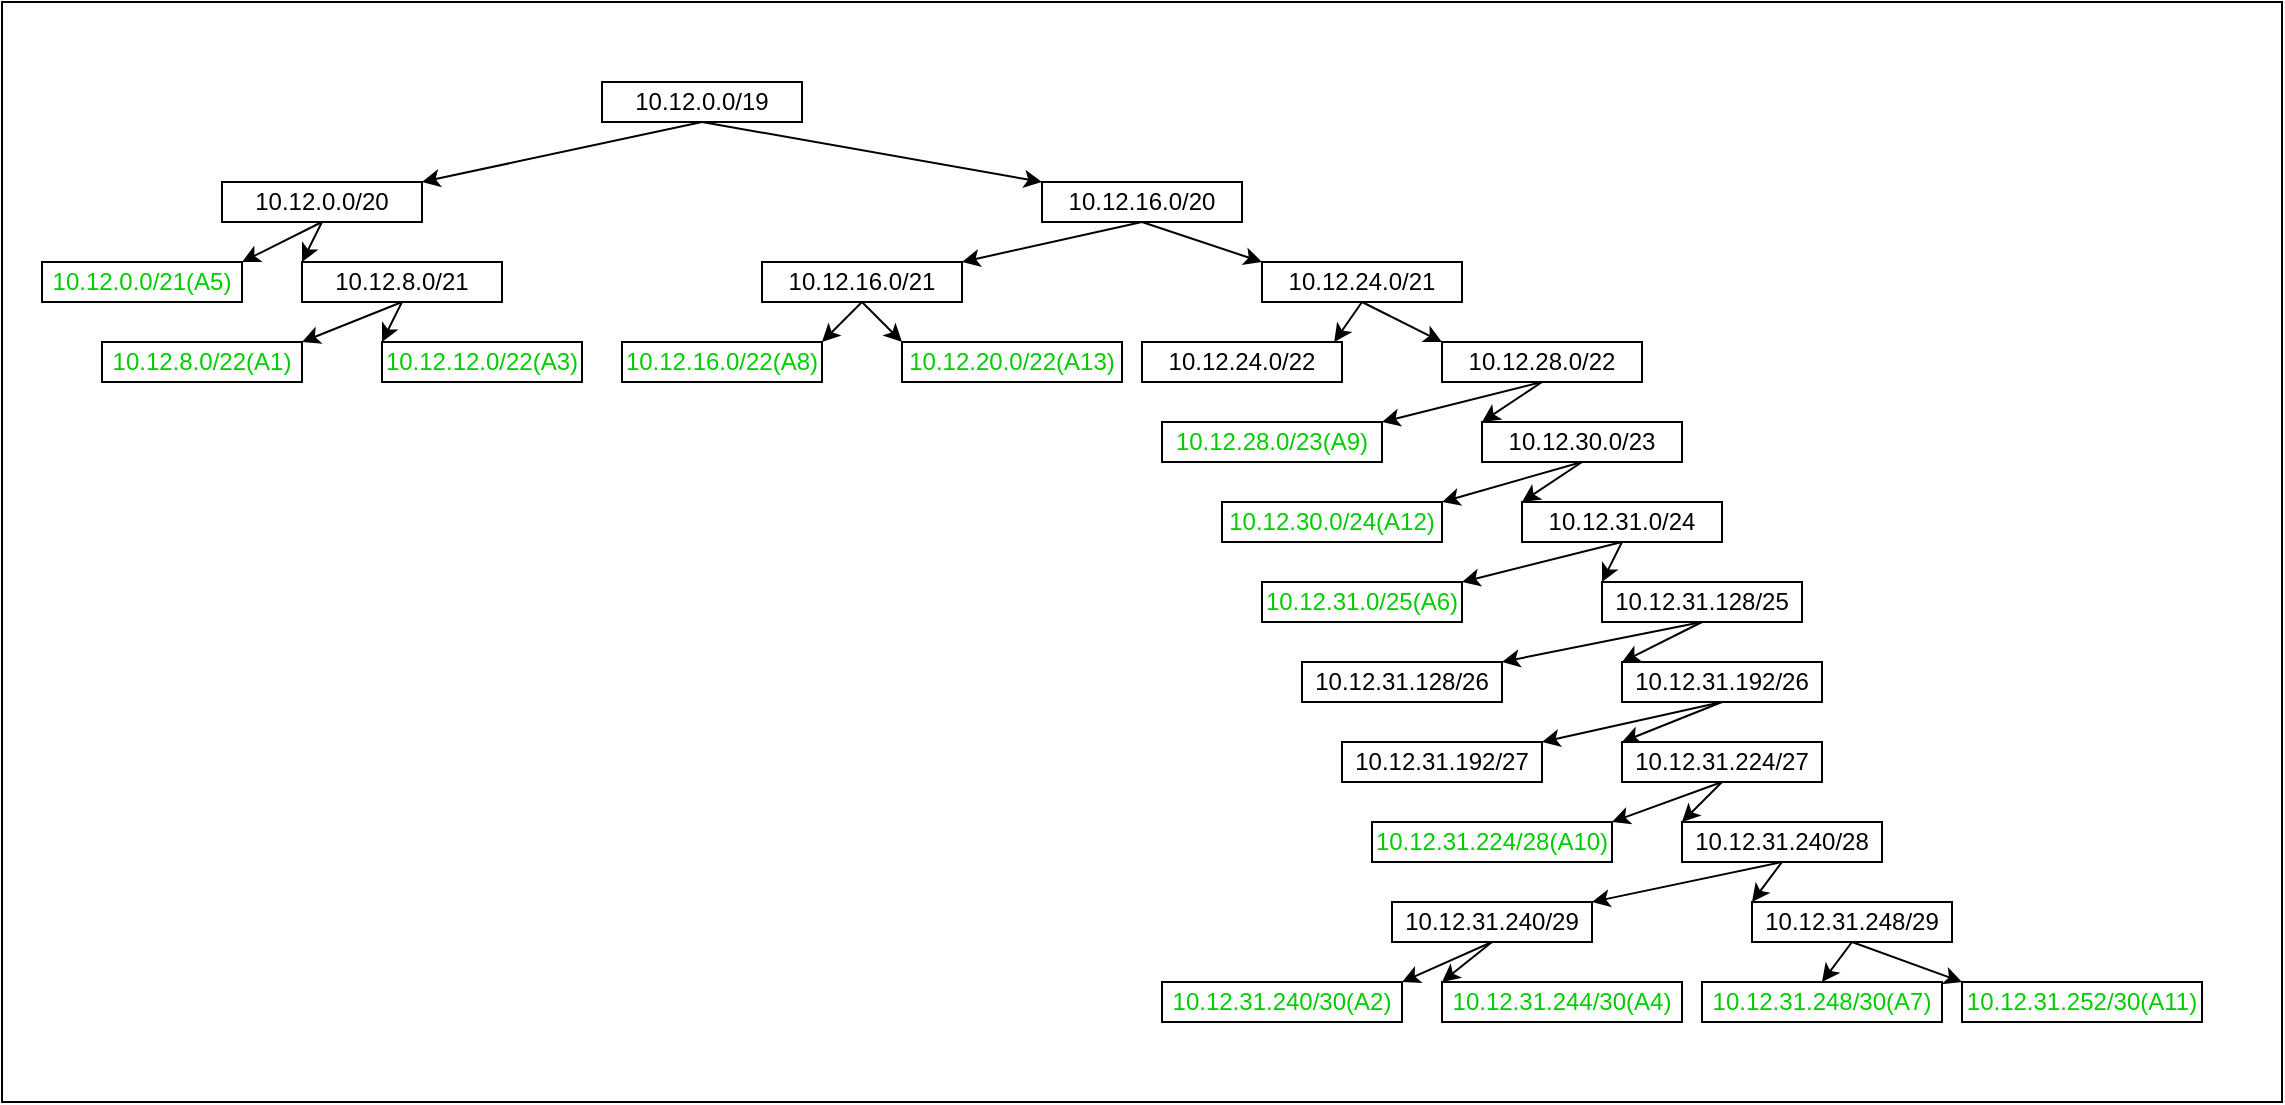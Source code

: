 <mxfile version="15.8.6" type="device"><diagram id="vecHaj3bSFuXBl83z9SX" name="Page-1"><mxGraphModel dx="1278" dy="556" grid="1" gridSize="10" guides="1" tooltips="1" connect="1" arrows="1" fold="1" page="1" pageScale="1" pageWidth="850" pageHeight="1100" background="#FFFFFF" math="0" shadow="0"><root><mxCell id="0"/><mxCell id="1" parent="0"/><mxCell id="Ea6YL5_mvrZ5U-ZV6AM3-93" value="" style="rounded=0;whiteSpace=wrap;html=1;fontColor=#00CC00;strokeColor=#000000;fillColor=#FFFFFF;" parent="1" vertex="1"><mxGeometry x="100" y="70" width="1140" height="550" as="geometry"/></mxCell><mxCell id="Ea6YL5_mvrZ5U-ZV6AM3-12" style="rounded=0;orthogonalLoop=1;jettySize=auto;html=1;exitX=0.5;exitY=1;exitDx=0;exitDy=0;entryX=1;entryY=0;entryDx=0;entryDy=0;" parent="1" source="Ea6YL5_mvrZ5U-ZV6AM3-3" target="Ea6YL5_mvrZ5U-ZV6AM3-4" edge="1"><mxGeometry relative="1" as="geometry"/></mxCell><mxCell id="Ea6YL5_mvrZ5U-ZV6AM3-13" style="edgeStyle=none;rounded=0;orthogonalLoop=1;jettySize=auto;html=1;exitX=0.5;exitY=1;exitDx=0;exitDy=0;entryX=0;entryY=0;entryDx=0;entryDy=0;" parent="1" source="Ea6YL5_mvrZ5U-ZV6AM3-3" target="Ea6YL5_mvrZ5U-ZV6AM3-5" edge="1"><mxGeometry relative="1" as="geometry"/></mxCell><mxCell id="Ea6YL5_mvrZ5U-ZV6AM3-3" value="10.12.0.0/19" style="rounded=0;whiteSpace=wrap;html=1;" parent="1" vertex="1"><mxGeometry x="400" y="110" width="100" height="20" as="geometry"/></mxCell><mxCell id="Ea6YL5_mvrZ5U-ZV6AM3-16" style="edgeStyle=none;rounded=0;orthogonalLoop=1;jettySize=auto;html=1;exitX=0.5;exitY=1;exitDx=0;exitDy=0;entryX=1;entryY=0;entryDx=0;entryDy=0;" parent="1" source="Ea6YL5_mvrZ5U-ZV6AM3-4" target="Ea6YL5_mvrZ5U-ZV6AM3-14" edge="1"><mxGeometry relative="1" as="geometry"/></mxCell><mxCell id="Ea6YL5_mvrZ5U-ZV6AM3-17" style="edgeStyle=none;rounded=0;orthogonalLoop=1;jettySize=auto;html=1;exitX=0.5;exitY=1;exitDx=0;exitDy=0;entryX=0;entryY=0;entryDx=0;entryDy=0;" parent="1" source="Ea6YL5_mvrZ5U-ZV6AM3-4" target="Ea6YL5_mvrZ5U-ZV6AM3-15" edge="1"><mxGeometry relative="1" as="geometry"/></mxCell><mxCell id="Ea6YL5_mvrZ5U-ZV6AM3-4" value="10.12.0.0/20" style="rounded=0;whiteSpace=wrap;html=1;" parent="1" vertex="1"><mxGeometry x="210" y="160" width="100" height="20" as="geometry"/></mxCell><mxCell id="Ea6YL5_mvrZ5U-ZV6AM3-19" style="edgeStyle=none;rounded=0;orthogonalLoop=1;jettySize=auto;html=1;exitX=0.5;exitY=1;exitDx=0;exitDy=0;entryX=1;entryY=0;entryDx=0;entryDy=0;" parent="1" source="Ea6YL5_mvrZ5U-ZV6AM3-5" target="Ea6YL5_mvrZ5U-ZV6AM3-18" edge="1"><mxGeometry relative="1" as="geometry"/></mxCell><mxCell id="Ea6YL5_mvrZ5U-ZV6AM3-22" style="edgeStyle=none;rounded=0;orthogonalLoop=1;jettySize=auto;html=1;exitX=0.5;exitY=1;exitDx=0;exitDy=0;entryX=0;entryY=0;entryDx=0;entryDy=0;" parent="1" source="Ea6YL5_mvrZ5U-ZV6AM3-5" target="Ea6YL5_mvrZ5U-ZV6AM3-20" edge="1"><mxGeometry relative="1" as="geometry"/></mxCell><mxCell id="Ea6YL5_mvrZ5U-ZV6AM3-5" value="10.12.16.0/20" style="rounded=0;whiteSpace=wrap;html=1;" parent="1" vertex="1"><mxGeometry x="620" y="160" width="100" height="20" as="geometry"/></mxCell><mxCell id="Ea6YL5_mvrZ5U-ZV6AM3-14" value="&lt;font color=&quot;#00cc00&quot;&gt;10.12.0.0/21(A5)&lt;/font&gt;" style="rounded=0;whiteSpace=wrap;html=1;" parent="1" vertex="1"><mxGeometry x="120" y="200" width="100" height="20" as="geometry"/></mxCell><mxCell id="Ea6YL5_mvrZ5U-ZV6AM3-25" style="edgeStyle=none;rounded=0;orthogonalLoop=1;jettySize=auto;html=1;exitX=0.5;exitY=1;exitDx=0;exitDy=0;fontColor=#00CC00;entryX=1;entryY=0;entryDx=0;entryDy=0;" parent="1" source="Ea6YL5_mvrZ5U-ZV6AM3-15" target="Ea6YL5_mvrZ5U-ZV6AM3-23" edge="1"><mxGeometry relative="1" as="geometry"><mxPoint x="330" y="230" as="targetPoint"/></mxGeometry></mxCell><mxCell id="Ea6YL5_mvrZ5U-ZV6AM3-27" style="edgeStyle=none;rounded=0;orthogonalLoop=1;jettySize=auto;html=1;exitX=0.5;exitY=1;exitDx=0;exitDy=0;entryX=0;entryY=0;entryDx=0;entryDy=0;fontColor=#00CC00;" parent="1" source="Ea6YL5_mvrZ5U-ZV6AM3-15" target="Ea6YL5_mvrZ5U-ZV6AM3-26" edge="1"><mxGeometry relative="1" as="geometry"/></mxCell><mxCell id="Ea6YL5_mvrZ5U-ZV6AM3-15" value="10.12.8.0/21" style="rounded=0;whiteSpace=wrap;html=1;" parent="1" vertex="1"><mxGeometry x="250" y="200" width="100" height="20" as="geometry"/></mxCell><mxCell id="Ea6YL5_mvrZ5U-ZV6AM3-30" style="edgeStyle=none;rounded=0;orthogonalLoop=1;jettySize=auto;html=1;exitX=0.5;exitY=1;exitDx=0;exitDy=0;entryX=1;entryY=0;entryDx=0;entryDy=0;fontColor=#00CC00;" parent="1" source="Ea6YL5_mvrZ5U-ZV6AM3-18" target="Ea6YL5_mvrZ5U-ZV6AM3-28" edge="1"><mxGeometry relative="1" as="geometry"/></mxCell><mxCell id="Ea6YL5_mvrZ5U-ZV6AM3-32" style="edgeStyle=none;rounded=0;orthogonalLoop=1;jettySize=auto;html=1;exitX=0.5;exitY=1;exitDx=0;exitDy=0;entryX=0;entryY=0;entryDx=0;entryDy=0;fontColor=#00CC00;" parent="1" source="Ea6YL5_mvrZ5U-ZV6AM3-18" target="Ea6YL5_mvrZ5U-ZV6AM3-31" edge="1"><mxGeometry relative="1" as="geometry"/></mxCell><mxCell id="Ea6YL5_mvrZ5U-ZV6AM3-18" value="10.12.16.0/21" style="rounded=0;whiteSpace=wrap;html=1;" parent="1" vertex="1"><mxGeometry x="480" y="200" width="100" height="20" as="geometry"/></mxCell><mxCell id="Ea6YL5_mvrZ5U-ZV6AM3-89" style="edgeStyle=none;rounded=0;orthogonalLoop=1;jettySize=auto;html=1;exitX=0.5;exitY=1;exitDx=0;exitDy=0;entryX=0.961;entryY=-0.002;entryDx=0;entryDy=0;entryPerimeter=0;fontColor=#00CC00;fillColor=#FFFFFF;" parent="1" source="Ea6YL5_mvrZ5U-ZV6AM3-20" target="Ea6YL5_mvrZ5U-ZV6AM3-33" edge="1"><mxGeometry relative="1" as="geometry"/></mxCell><mxCell id="Ea6YL5_mvrZ5U-ZV6AM3-90" style="edgeStyle=none;rounded=0;orthogonalLoop=1;jettySize=auto;html=1;exitX=0.5;exitY=1;exitDx=0;exitDy=0;entryX=0;entryY=0;entryDx=0;entryDy=0;fontColor=#00CC00;fillColor=#FFFFFF;" parent="1" source="Ea6YL5_mvrZ5U-ZV6AM3-20" target="Ea6YL5_mvrZ5U-ZV6AM3-34" edge="1"><mxGeometry relative="1" as="geometry"/></mxCell><mxCell id="Ea6YL5_mvrZ5U-ZV6AM3-20" value="10.12.24.0/21" style="rounded=0;whiteSpace=wrap;html=1;" parent="1" vertex="1"><mxGeometry x="730" y="200" width="100" height="20" as="geometry"/></mxCell><mxCell id="Ea6YL5_mvrZ5U-ZV6AM3-23" value="&lt;font color=&quot;#00cc00&quot;&gt;10.12.8.0/22(A1)&lt;/font&gt;" style="rounded=0;whiteSpace=wrap;html=1;" parent="1" vertex="1"><mxGeometry x="150" y="240" width="100" height="20" as="geometry"/></mxCell><mxCell id="Ea6YL5_mvrZ5U-ZV6AM3-26" value="&lt;font color=&quot;#00cc00&quot;&gt;10.12.12.0/22(A3)&lt;/font&gt;" style="rounded=0;whiteSpace=wrap;html=1;" parent="1" vertex="1"><mxGeometry x="290" y="240" width="100" height="20" as="geometry"/></mxCell><mxCell id="Ea6YL5_mvrZ5U-ZV6AM3-28" value="&lt;font color=&quot;#00cc00&quot;&gt;10.12.16.0/22(A8)&lt;/font&gt;" style="rounded=0;whiteSpace=wrap;html=1;" parent="1" vertex="1"><mxGeometry x="410" y="240" width="100" height="20" as="geometry"/></mxCell><mxCell id="Ea6YL5_mvrZ5U-ZV6AM3-31" value="&lt;font color=&quot;#00cc00&quot;&gt;10.12.20.0/22(A13)&lt;/font&gt;" style="rounded=0;whiteSpace=wrap;html=1;" parent="1" vertex="1"><mxGeometry x="550" y="240" width="110" height="20" as="geometry"/></mxCell><mxCell id="Ea6YL5_mvrZ5U-ZV6AM3-33" value="10.12.24.0/22" style="rounded=0;whiteSpace=wrap;html=1;" parent="1" vertex="1"><mxGeometry x="670" y="240" width="100" height="20" as="geometry"/></mxCell><mxCell id="Ea6YL5_mvrZ5U-ZV6AM3-40" style="edgeStyle=none;rounded=0;orthogonalLoop=1;jettySize=auto;html=1;exitX=0.5;exitY=1;exitDx=0;exitDy=0;entryX=1;entryY=0;entryDx=0;entryDy=0;fontColor=#00CC00;" parent="1" source="Ea6YL5_mvrZ5U-ZV6AM3-34" target="Ea6YL5_mvrZ5U-ZV6AM3-39" edge="1"><mxGeometry relative="1" as="geometry"/></mxCell><mxCell id="Ea6YL5_mvrZ5U-ZV6AM3-43" style="edgeStyle=none;rounded=0;orthogonalLoop=1;jettySize=auto;html=1;exitX=0.5;exitY=1;exitDx=0;exitDy=0;entryX=0;entryY=0;entryDx=0;entryDy=0;fontColor=#00CC00;" parent="1" source="Ea6YL5_mvrZ5U-ZV6AM3-34" target="Ea6YL5_mvrZ5U-ZV6AM3-42" edge="1"><mxGeometry relative="1" as="geometry"><mxPoint x="940" y="280" as="targetPoint"/></mxGeometry></mxCell><mxCell id="Ea6YL5_mvrZ5U-ZV6AM3-34" value="10.12.28.0/22" style="rounded=0;whiteSpace=wrap;html=1;" parent="1" vertex="1"><mxGeometry x="820" y="240" width="100" height="20" as="geometry"/></mxCell><mxCell id="Ea6YL5_mvrZ5U-ZV6AM3-39" value="&lt;font color=&quot;#00cc00&quot;&gt;10.12.28.0/23(A9)&lt;/font&gt;" style="rounded=0;whiteSpace=wrap;html=1;" parent="1" vertex="1"><mxGeometry x="680" y="280" width="110" height="20" as="geometry"/></mxCell><mxCell id="Ea6YL5_mvrZ5U-ZV6AM3-49" style="edgeStyle=none;rounded=0;orthogonalLoop=1;jettySize=auto;html=1;exitX=0.5;exitY=1;exitDx=0;exitDy=0;entryX=1;entryY=0;entryDx=0;entryDy=0;fontColor=#00CC00;" parent="1" source="Ea6YL5_mvrZ5U-ZV6AM3-42" target="Ea6YL5_mvrZ5U-ZV6AM3-47" edge="1"><mxGeometry relative="1" as="geometry"/></mxCell><mxCell id="Ea6YL5_mvrZ5U-ZV6AM3-50" style="edgeStyle=none;rounded=0;orthogonalLoop=1;jettySize=auto;html=1;exitX=0.5;exitY=1;exitDx=0;exitDy=0;entryX=0;entryY=0;entryDx=0;entryDy=0;fontColor=#00CC00;" parent="1" source="Ea6YL5_mvrZ5U-ZV6AM3-42" target="Ea6YL5_mvrZ5U-ZV6AM3-48" edge="1"><mxGeometry relative="1" as="geometry"/></mxCell><mxCell id="Ea6YL5_mvrZ5U-ZV6AM3-42" value="10.12.30.0/23" style="rounded=0;whiteSpace=wrap;html=1;" parent="1" vertex="1"><mxGeometry x="840" y="280" width="100" height="20" as="geometry"/></mxCell><mxCell id="Ea6YL5_mvrZ5U-ZV6AM3-47" value="&lt;font color=&quot;#00cc00&quot;&gt;10.12.30.0/24(A12)&lt;/font&gt;" style="rounded=0;whiteSpace=wrap;html=1;" parent="1" vertex="1"><mxGeometry x="710" y="320" width="110" height="20" as="geometry"/></mxCell><mxCell id="Ea6YL5_mvrZ5U-ZV6AM3-52" style="edgeStyle=none;rounded=0;orthogonalLoop=1;jettySize=auto;html=1;exitX=0.5;exitY=1;exitDx=0;exitDy=0;entryX=1;entryY=0;entryDx=0;entryDy=0;fontColor=#00CC00;" parent="1" source="Ea6YL5_mvrZ5U-ZV6AM3-48" target="Ea6YL5_mvrZ5U-ZV6AM3-51" edge="1"><mxGeometry relative="1" as="geometry"/></mxCell><mxCell id="Ea6YL5_mvrZ5U-ZV6AM3-54" style="edgeStyle=none;rounded=0;orthogonalLoop=1;jettySize=auto;html=1;exitX=0.5;exitY=1;exitDx=0;exitDy=0;entryX=0;entryY=0;entryDx=0;entryDy=0;fontColor=#00CC00;" parent="1" source="Ea6YL5_mvrZ5U-ZV6AM3-48" target="Ea6YL5_mvrZ5U-ZV6AM3-53" edge="1"><mxGeometry relative="1" as="geometry"/></mxCell><mxCell id="Ea6YL5_mvrZ5U-ZV6AM3-48" value="10.12.31.0/24" style="rounded=0;whiteSpace=wrap;html=1;" parent="1" vertex="1"><mxGeometry x="860" y="320" width="100" height="20" as="geometry"/></mxCell><mxCell id="Ea6YL5_mvrZ5U-ZV6AM3-51" value="&lt;font color=&quot;#00cc00&quot;&gt;10.12.31.0/25(A6)&lt;/font&gt;" style="rounded=0;whiteSpace=wrap;html=1;" parent="1" vertex="1"><mxGeometry x="730" y="360" width="100" height="20" as="geometry"/></mxCell><mxCell id="Ea6YL5_mvrZ5U-ZV6AM3-57" style="edgeStyle=none;rounded=0;orthogonalLoop=1;jettySize=auto;html=1;exitX=0.5;exitY=1;exitDx=0;exitDy=0;entryX=1;entryY=0;entryDx=0;entryDy=0;fontColor=#00CC00;" parent="1" source="Ea6YL5_mvrZ5U-ZV6AM3-53" target="Ea6YL5_mvrZ5U-ZV6AM3-55" edge="1"><mxGeometry relative="1" as="geometry"/></mxCell><mxCell id="Ea6YL5_mvrZ5U-ZV6AM3-58" style="edgeStyle=none;rounded=0;orthogonalLoop=1;jettySize=auto;html=1;exitX=0.5;exitY=1;exitDx=0;exitDy=0;entryX=0;entryY=0;entryDx=0;entryDy=0;fontColor=#00CC00;" parent="1" source="Ea6YL5_mvrZ5U-ZV6AM3-53" target="Ea6YL5_mvrZ5U-ZV6AM3-56" edge="1"><mxGeometry relative="1" as="geometry"/></mxCell><mxCell id="Ea6YL5_mvrZ5U-ZV6AM3-53" value="10.12.31.128/25" style="rounded=0;whiteSpace=wrap;html=1;" parent="1" vertex="1"><mxGeometry x="900" y="360" width="100" height="20" as="geometry"/></mxCell><mxCell id="Ea6YL5_mvrZ5U-ZV6AM3-55" value="10.12.31.128/26" style="rounded=0;whiteSpace=wrap;html=1;" parent="1" vertex="1"><mxGeometry x="750" y="400" width="100" height="20" as="geometry"/></mxCell><mxCell id="Ea6YL5_mvrZ5U-ZV6AM3-60" style="edgeStyle=none;rounded=0;orthogonalLoop=1;jettySize=auto;html=1;exitX=0.5;exitY=1;exitDx=0;exitDy=0;entryX=1;entryY=0;entryDx=0;entryDy=0;fontColor=#00CC00;" parent="1" source="Ea6YL5_mvrZ5U-ZV6AM3-56" target="Ea6YL5_mvrZ5U-ZV6AM3-59" edge="1"><mxGeometry relative="1" as="geometry"/></mxCell><mxCell id="Ea6YL5_mvrZ5U-ZV6AM3-62" style="edgeStyle=none;rounded=0;orthogonalLoop=1;jettySize=auto;html=1;exitX=0.5;exitY=1;exitDx=0;exitDy=0;entryX=0;entryY=0;entryDx=0;entryDy=0;fontColor=#00CC00;" parent="1" source="Ea6YL5_mvrZ5U-ZV6AM3-56" target="Ea6YL5_mvrZ5U-ZV6AM3-61" edge="1"><mxGeometry relative="1" as="geometry"/></mxCell><mxCell id="Ea6YL5_mvrZ5U-ZV6AM3-56" value="10.12.31.192/26" style="rounded=0;whiteSpace=wrap;html=1;" parent="1" vertex="1"><mxGeometry x="910" y="400" width="100" height="20" as="geometry"/></mxCell><mxCell id="Ea6YL5_mvrZ5U-ZV6AM3-59" value="10.12.31.192/27" style="rounded=0;whiteSpace=wrap;html=1;" parent="1" vertex="1"><mxGeometry x="770" y="440" width="100" height="20" as="geometry"/></mxCell><mxCell id="Ea6YL5_mvrZ5U-ZV6AM3-64" style="edgeStyle=none;rounded=0;orthogonalLoop=1;jettySize=auto;html=1;exitX=0.5;exitY=1;exitDx=0;exitDy=0;entryX=1;entryY=0;entryDx=0;entryDy=0;fontColor=#00CC00;" parent="1" source="Ea6YL5_mvrZ5U-ZV6AM3-61" target="Ea6YL5_mvrZ5U-ZV6AM3-63" edge="1"><mxGeometry relative="1" as="geometry"/></mxCell><mxCell id="Ea6YL5_mvrZ5U-ZV6AM3-66" style="edgeStyle=none;rounded=0;orthogonalLoop=1;jettySize=auto;html=1;exitX=0.5;exitY=1;exitDx=0;exitDy=0;entryX=0;entryY=0;entryDx=0;entryDy=0;fontColor=#00CC00;" parent="1" source="Ea6YL5_mvrZ5U-ZV6AM3-61" target="Ea6YL5_mvrZ5U-ZV6AM3-65" edge="1"><mxGeometry relative="1" as="geometry"/></mxCell><mxCell id="Ea6YL5_mvrZ5U-ZV6AM3-61" value="10.12.31.224/27" style="rounded=0;whiteSpace=wrap;html=1;" parent="1" vertex="1"><mxGeometry x="910" y="440" width="100" height="20" as="geometry"/></mxCell><mxCell id="Ea6YL5_mvrZ5U-ZV6AM3-63" value="&lt;font color=&quot;#00cc00&quot;&gt;10.12.31.224/28(A10)&lt;/font&gt;" style="rounded=0;whiteSpace=wrap;html=1;" parent="1" vertex="1"><mxGeometry x="785" y="480" width="120" height="20" as="geometry"/></mxCell><mxCell id="Ea6YL5_mvrZ5U-ZV6AM3-69" style="edgeStyle=none;rounded=0;orthogonalLoop=1;jettySize=auto;html=1;exitX=0.5;exitY=1;exitDx=0;exitDy=0;entryX=1;entryY=0;entryDx=0;entryDy=0;fontColor=#00CC00;" parent="1" source="Ea6YL5_mvrZ5U-ZV6AM3-65" target="Ea6YL5_mvrZ5U-ZV6AM3-67" edge="1"><mxGeometry relative="1" as="geometry"/></mxCell><mxCell id="Ea6YL5_mvrZ5U-ZV6AM3-70" style="edgeStyle=none;rounded=0;orthogonalLoop=1;jettySize=auto;html=1;exitX=0.5;exitY=1;exitDx=0;exitDy=0;entryX=0;entryY=0;entryDx=0;entryDy=0;fontColor=#00CC00;" parent="1" source="Ea6YL5_mvrZ5U-ZV6AM3-65" target="Ea6YL5_mvrZ5U-ZV6AM3-68" edge="1"><mxGeometry relative="1" as="geometry"/></mxCell><mxCell id="Ea6YL5_mvrZ5U-ZV6AM3-65" value="10.12.31.240/28" style="rounded=0;whiteSpace=wrap;html=1;" parent="1" vertex="1"><mxGeometry x="940" y="480" width="100" height="20" as="geometry"/></mxCell><mxCell id="Ea6YL5_mvrZ5U-ZV6AM3-76" style="edgeStyle=none;rounded=0;orthogonalLoop=1;jettySize=auto;html=1;exitX=0.5;exitY=1;exitDx=0;exitDy=0;entryX=1;entryY=0;entryDx=0;entryDy=0;fontColor=#00CC00;" parent="1" source="Ea6YL5_mvrZ5U-ZV6AM3-67" target="Ea6YL5_mvrZ5U-ZV6AM3-71" edge="1"><mxGeometry relative="1" as="geometry"/></mxCell><mxCell id="Ea6YL5_mvrZ5U-ZV6AM3-77" style="edgeStyle=none;rounded=0;orthogonalLoop=1;jettySize=auto;html=1;exitX=0.5;exitY=1;exitDx=0;exitDy=0;entryX=0;entryY=0;entryDx=0;entryDy=0;fontColor=#00CC00;" parent="1" source="Ea6YL5_mvrZ5U-ZV6AM3-67" target="Ea6YL5_mvrZ5U-ZV6AM3-72" edge="1"><mxGeometry relative="1" as="geometry"/></mxCell><mxCell id="Ea6YL5_mvrZ5U-ZV6AM3-67" value="10.12.31.240/29" style="rounded=0;whiteSpace=wrap;html=1;" parent="1" vertex="1"><mxGeometry x="795" y="520" width="100" height="20" as="geometry"/></mxCell><mxCell id="Ea6YL5_mvrZ5U-ZV6AM3-91" style="edgeStyle=none;rounded=0;orthogonalLoop=1;jettySize=auto;html=1;exitX=0.5;exitY=1;exitDx=0;exitDy=0;entryX=0.5;entryY=0;entryDx=0;entryDy=0;fontColor=#00CC00;fillColor=#FFFFFF;" parent="1" source="Ea6YL5_mvrZ5U-ZV6AM3-68" target="Ea6YL5_mvrZ5U-ZV6AM3-73" edge="1"><mxGeometry relative="1" as="geometry"/></mxCell><mxCell id="Ea6YL5_mvrZ5U-ZV6AM3-92" style="edgeStyle=none;rounded=0;orthogonalLoop=1;jettySize=auto;html=1;exitX=0.5;exitY=1;exitDx=0;exitDy=0;entryX=0;entryY=0;entryDx=0;entryDy=0;fontColor=#00CC00;fillColor=#FFFFFF;" parent="1" source="Ea6YL5_mvrZ5U-ZV6AM3-68" target="Ea6YL5_mvrZ5U-ZV6AM3-74" edge="1"><mxGeometry relative="1" as="geometry"/></mxCell><mxCell id="Ea6YL5_mvrZ5U-ZV6AM3-68" value="10.12.31.248/29" style="rounded=0;whiteSpace=wrap;html=1;" parent="1" vertex="1"><mxGeometry x="975" y="520" width="100" height="20" as="geometry"/></mxCell><mxCell id="Ea6YL5_mvrZ5U-ZV6AM3-71" value="&lt;font color=&quot;#00cc00&quot;&gt;10.12.31.240/30(A2)&lt;/font&gt;" style="rounded=0;whiteSpace=wrap;html=1;" parent="1" vertex="1"><mxGeometry x="680" y="560" width="120" height="20" as="geometry"/></mxCell><mxCell id="Ea6YL5_mvrZ5U-ZV6AM3-72" value="&lt;font color=&quot;#00cc00&quot;&gt;10.12.31.244/30(A4)&lt;/font&gt;" style="rounded=0;whiteSpace=wrap;html=1;" parent="1" vertex="1"><mxGeometry x="820" y="560" width="120" height="20" as="geometry"/></mxCell><mxCell id="Ea6YL5_mvrZ5U-ZV6AM3-73" value="&lt;font color=&quot;#00cc00&quot;&gt;10.12.31.248/30(A7)&lt;/font&gt;" style="rounded=0;whiteSpace=wrap;html=1;" parent="1" vertex="1"><mxGeometry x="950" y="560" width="120" height="20" as="geometry"/></mxCell><mxCell id="Ea6YL5_mvrZ5U-ZV6AM3-74" value="&lt;font color=&quot;#00cc00&quot;&gt;10.12.31.252/30(A11)&lt;/font&gt;" style="rounded=0;whiteSpace=wrap;html=1;" parent="1" vertex="1"><mxGeometry x="1080" y="560" width="120" height="20" as="geometry"/></mxCell></root></mxGraphModel></diagram></mxfile>